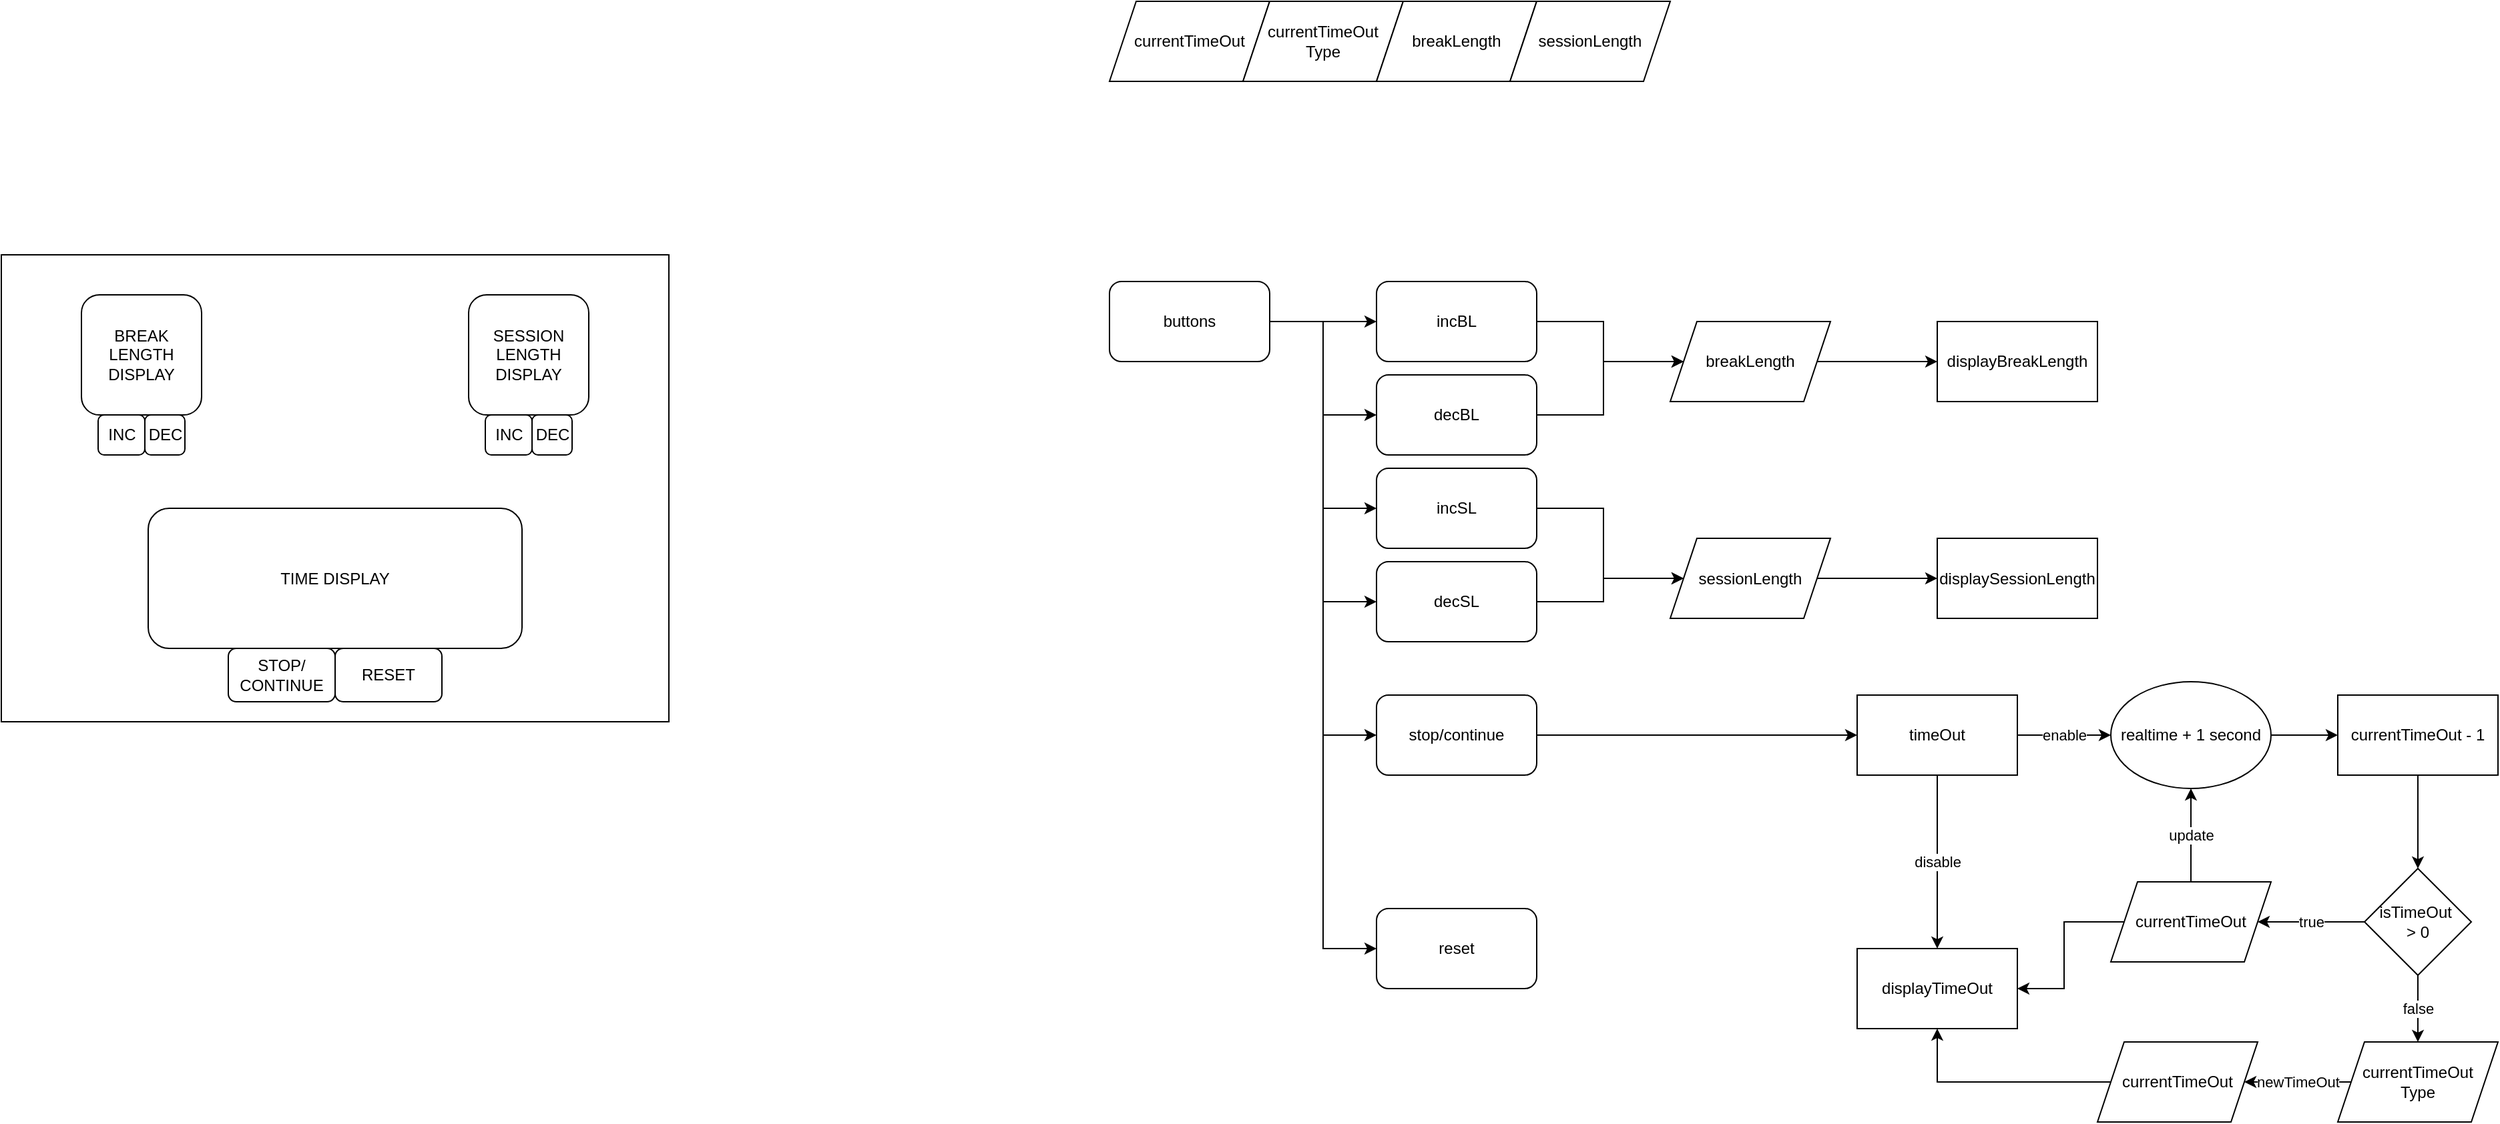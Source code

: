 <mxfile version="27.0.5">
  <diagram name="Page-1" id="yDsHuG096jvlD2axOiCL">
    <mxGraphModel dx="843" dy="588" grid="1" gridSize="10" guides="1" tooltips="1" connect="1" arrows="1" fold="1" page="1" pageScale="1" pageWidth="850" pageHeight="1100" math="0" shadow="0">
      <root>
        <mxCell id="0" />
        <mxCell id="1" parent="0" />
        <mxCell id="oN_iDVAgGQEhPIbZK6y7-1" value="" style="rounded=0;whiteSpace=wrap;html=1;" vertex="1" parent="1">
          <mxGeometry x="270" y="400" width="500" height="350" as="geometry" />
        </mxCell>
        <mxCell id="oN_iDVAgGQEhPIbZK6y7-2" value="TIME DISPLAY" style="rounded=1;whiteSpace=wrap;html=1;" vertex="1" parent="1">
          <mxGeometry x="380" y="590" width="280" height="105" as="geometry" />
        </mxCell>
        <mxCell id="oN_iDVAgGQEhPIbZK6y7-4" value="BREAK LENGTH DISPLAY" style="rounded=1;whiteSpace=wrap;html=1;" vertex="1" parent="1">
          <mxGeometry x="330" y="430" width="90" height="90" as="geometry" />
        </mxCell>
        <mxCell id="oN_iDVAgGQEhPIbZK6y7-5" value="SESSION LENGTH DISPLAY" style="rounded=1;whiteSpace=wrap;html=1;" vertex="1" parent="1">
          <mxGeometry x="620" y="430" width="90" height="90" as="geometry" />
        </mxCell>
        <mxCell id="oN_iDVAgGQEhPIbZK6y7-6" value="STOP/&lt;div&gt;CONTINUE&lt;/div&gt;" style="rounded=1;whiteSpace=wrap;html=1;" vertex="1" parent="1">
          <mxGeometry x="440" y="695" width="80" height="40" as="geometry" />
        </mxCell>
        <mxCell id="oN_iDVAgGQEhPIbZK6y7-7" value="RESET" style="rounded=1;whiteSpace=wrap;html=1;" vertex="1" parent="1">
          <mxGeometry x="520" y="695" width="80" height="40" as="geometry" />
        </mxCell>
        <mxCell id="oN_iDVAgGQEhPIbZK6y7-8" value="INC" style="rounded=1;whiteSpace=wrap;html=1;" vertex="1" parent="1">
          <mxGeometry x="342.5" y="520" width="35" height="30" as="geometry" />
        </mxCell>
        <mxCell id="oN_iDVAgGQEhPIbZK6y7-9" value="DEC" style="rounded=1;whiteSpace=wrap;html=1;" vertex="1" parent="1">
          <mxGeometry x="377.5" y="520" width="30" height="30" as="geometry" />
        </mxCell>
        <mxCell id="oN_iDVAgGQEhPIbZK6y7-10" value="DEC" style="rounded=1;whiteSpace=wrap;html=1;" vertex="1" parent="1">
          <mxGeometry x="667.5" y="520" width="30" height="30" as="geometry" />
        </mxCell>
        <mxCell id="oN_iDVAgGQEhPIbZK6y7-11" value="INC" style="rounded=1;whiteSpace=wrap;html=1;" vertex="1" parent="1">
          <mxGeometry x="632.5" y="520" width="35" height="30" as="geometry" />
        </mxCell>
        <mxCell id="oN_iDVAgGQEhPIbZK6y7-12" value="currentTimeOut" style="shape=parallelogram;perimeter=parallelogramPerimeter;whiteSpace=wrap;html=1;fixedSize=1;" vertex="1" parent="1">
          <mxGeometry x="1100" y="210" width="120" height="60" as="geometry" />
        </mxCell>
        <mxCell id="oN_iDVAgGQEhPIbZK6y7-13" value="currentTimeOut&lt;div&gt;Type&lt;/div&gt;" style="shape=parallelogram;perimeter=parallelogramPerimeter;whiteSpace=wrap;html=1;fixedSize=1;" vertex="1" parent="1">
          <mxGeometry x="1200" y="210" width="120" height="60" as="geometry" />
        </mxCell>
        <mxCell id="oN_iDVAgGQEhPIbZK6y7-15" value="breakLength" style="shape=parallelogram;perimeter=parallelogramPerimeter;whiteSpace=wrap;html=1;fixedSize=1;" vertex="1" parent="1">
          <mxGeometry x="1300" y="210" width="120" height="60" as="geometry" />
        </mxCell>
        <mxCell id="oN_iDVAgGQEhPIbZK6y7-16" value="sessionLength" style="shape=parallelogram;perimeter=parallelogramPerimeter;whiteSpace=wrap;html=1;fixedSize=1;" vertex="1" parent="1">
          <mxGeometry x="1400" y="210" width="120" height="60" as="geometry" />
        </mxCell>
        <mxCell id="oN_iDVAgGQEhPIbZK6y7-23" value="" style="edgeStyle=orthogonalEdgeStyle;rounded=0;orthogonalLoop=1;jettySize=auto;html=1;" edge="1" parent="1" source="oN_iDVAgGQEhPIbZK6y7-21" target="oN_iDVAgGQEhPIbZK6y7-22">
          <mxGeometry relative="1" as="geometry" />
        </mxCell>
        <mxCell id="oN_iDVAgGQEhPIbZK6y7-27" style="edgeStyle=orthogonalEdgeStyle;rounded=0;orthogonalLoop=1;jettySize=auto;html=1;entryX=0;entryY=0.5;entryDx=0;entryDy=0;" edge="1" parent="1" source="oN_iDVAgGQEhPIbZK6y7-21" target="oN_iDVAgGQEhPIbZK6y7-24">
          <mxGeometry relative="1" as="geometry" />
        </mxCell>
        <mxCell id="oN_iDVAgGQEhPIbZK6y7-28" style="edgeStyle=orthogonalEdgeStyle;rounded=0;orthogonalLoop=1;jettySize=auto;html=1;entryX=0;entryY=0.5;entryDx=0;entryDy=0;" edge="1" parent="1" source="oN_iDVAgGQEhPIbZK6y7-21" target="oN_iDVAgGQEhPIbZK6y7-25">
          <mxGeometry relative="1" as="geometry" />
        </mxCell>
        <mxCell id="oN_iDVAgGQEhPIbZK6y7-29" style="edgeStyle=orthogonalEdgeStyle;rounded=0;orthogonalLoop=1;jettySize=auto;html=1;entryX=0;entryY=0.5;entryDx=0;entryDy=0;" edge="1" parent="1" source="oN_iDVAgGQEhPIbZK6y7-21" target="oN_iDVAgGQEhPIbZK6y7-26">
          <mxGeometry relative="1" as="geometry" />
        </mxCell>
        <mxCell id="oN_iDVAgGQEhPIbZK6y7-44" style="edgeStyle=orthogonalEdgeStyle;rounded=0;orthogonalLoop=1;jettySize=auto;html=1;entryX=0;entryY=0.5;entryDx=0;entryDy=0;" edge="1" parent="1" source="oN_iDVAgGQEhPIbZK6y7-21" target="oN_iDVAgGQEhPIbZK6y7-42">
          <mxGeometry relative="1" as="geometry" />
        </mxCell>
        <mxCell id="oN_iDVAgGQEhPIbZK6y7-45" style="edgeStyle=orthogonalEdgeStyle;rounded=0;orthogonalLoop=1;jettySize=auto;html=1;entryX=0;entryY=0.5;entryDx=0;entryDy=0;" edge="1" parent="1" source="oN_iDVAgGQEhPIbZK6y7-21" target="oN_iDVAgGQEhPIbZK6y7-43">
          <mxGeometry relative="1" as="geometry" />
        </mxCell>
        <mxCell id="oN_iDVAgGQEhPIbZK6y7-21" value="buttons" style="rounded=1;whiteSpace=wrap;html=1;" vertex="1" parent="1">
          <mxGeometry x="1100" y="420" width="120" height="60" as="geometry" />
        </mxCell>
        <mxCell id="oN_iDVAgGQEhPIbZK6y7-31" style="edgeStyle=orthogonalEdgeStyle;rounded=0;orthogonalLoop=1;jettySize=auto;html=1;exitX=1;exitY=0.5;exitDx=0;exitDy=0;entryX=0;entryY=0.5;entryDx=0;entryDy=0;" edge="1" parent="1" source="oN_iDVAgGQEhPIbZK6y7-22" target="oN_iDVAgGQEhPIbZK6y7-30">
          <mxGeometry relative="1" as="geometry" />
        </mxCell>
        <mxCell id="oN_iDVAgGQEhPIbZK6y7-22" value="incBL" style="rounded=1;whiteSpace=wrap;html=1;" vertex="1" parent="1">
          <mxGeometry x="1300" y="420" width="120" height="60" as="geometry" />
        </mxCell>
        <mxCell id="oN_iDVAgGQEhPIbZK6y7-33" style="edgeStyle=orthogonalEdgeStyle;rounded=0;orthogonalLoop=1;jettySize=auto;html=1;entryX=0;entryY=0.5;entryDx=0;entryDy=0;" edge="1" parent="1" source="oN_iDVAgGQEhPIbZK6y7-24" target="oN_iDVAgGQEhPIbZK6y7-30">
          <mxGeometry relative="1" as="geometry" />
        </mxCell>
        <mxCell id="oN_iDVAgGQEhPIbZK6y7-24" value="decBL" style="rounded=1;whiteSpace=wrap;html=1;" vertex="1" parent="1">
          <mxGeometry x="1300" y="490" width="120" height="60" as="geometry" />
        </mxCell>
        <mxCell id="oN_iDVAgGQEhPIbZK6y7-39" style="edgeStyle=orthogonalEdgeStyle;rounded=0;orthogonalLoop=1;jettySize=auto;html=1;entryX=0;entryY=0.5;entryDx=0;entryDy=0;" edge="1" parent="1" source="oN_iDVAgGQEhPIbZK6y7-25" target="oN_iDVAgGQEhPIbZK6y7-37">
          <mxGeometry relative="1" as="geometry" />
        </mxCell>
        <mxCell id="oN_iDVAgGQEhPIbZK6y7-25" value="incSL" style="rounded=1;whiteSpace=wrap;html=1;" vertex="1" parent="1">
          <mxGeometry x="1300" y="560" width="120" height="60" as="geometry" />
        </mxCell>
        <mxCell id="oN_iDVAgGQEhPIbZK6y7-41" style="edgeStyle=orthogonalEdgeStyle;rounded=0;orthogonalLoop=1;jettySize=auto;html=1;entryX=0;entryY=0.5;entryDx=0;entryDy=0;" edge="1" parent="1" source="oN_iDVAgGQEhPIbZK6y7-26" target="oN_iDVAgGQEhPIbZK6y7-37">
          <mxGeometry relative="1" as="geometry" />
        </mxCell>
        <mxCell id="oN_iDVAgGQEhPIbZK6y7-26" value="decSL" style="rounded=1;whiteSpace=wrap;html=1;" vertex="1" parent="1">
          <mxGeometry x="1300" y="630" width="120" height="60" as="geometry" />
        </mxCell>
        <mxCell id="oN_iDVAgGQEhPIbZK6y7-35" value="" style="edgeStyle=orthogonalEdgeStyle;rounded=0;orthogonalLoop=1;jettySize=auto;html=1;" edge="1" parent="1" source="oN_iDVAgGQEhPIbZK6y7-30" target="oN_iDVAgGQEhPIbZK6y7-34">
          <mxGeometry relative="1" as="geometry" />
        </mxCell>
        <mxCell id="oN_iDVAgGQEhPIbZK6y7-30" value="breakLength" style="shape=parallelogram;perimeter=parallelogramPerimeter;whiteSpace=wrap;html=1;fixedSize=1;" vertex="1" parent="1">
          <mxGeometry x="1520" y="450" width="120" height="60" as="geometry" />
        </mxCell>
        <mxCell id="oN_iDVAgGQEhPIbZK6y7-34" value="displayBreakLength" style="whiteSpace=wrap;html=1;" vertex="1" parent="1">
          <mxGeometry x="1720" y="450" width="120" height="60" as="geometry" />
        </mxCell>
        <mxCell id="oN_iDVAgGQEhPIbZK6y7-36" value="" style="edgeStyle=orthogonalEdgeStyle;rounded=0;orthogonalLoop=1;jettySize=auto;html=1;" edge="1" source="oN_iDVAgGQEhPIbZK6y7-37" target="oN_iDVAgGQEhPIbZK6y7-38" parent="1">
          <mxGeometry relative="1" as="geometry" />
        </mxCell>
        <mxCell id="oN_iDVAgGQEhPIbZK6y7-37" value="sessionLength" style="shape=parallelogram;perimeter=parallelogramPerimeter;whiteSpace=wrap;html=1;fixedSize=1;" vertex="1" parent="1">
          <mxGeometry x="1520" y="612.5" width="120" height="60" as="geometry" />
        </mxCell>
        <mxCell id="oN_iDVAgGQEhPIbZK6y7-38" value="displaySessionLength" style="whiteSpace=wrap;html=1;" vertex="1" parent="1">
          <mxGeometry x="1720" y="612.5" width="120" height="60" as="geometry" />
        </mxCell>
        <mxCell id="oN_iDVAgGQEhPIbZK6y7-62" style="edgeStyle=orthogonalEdgeStyle;rounded=0;orthogonalLoop=1;jettySize=auto;html=1;entryX=0;entryY=0.5;entryDx=0;entryDy=0;" edge="1" parent="1" source="oN_iDVAgGQEhPIbZK6y7-42" target="oN_iDVAgGQEhPIbZK6y7-46">
          <mxGeometry relative="1" as="geometry" />
        </mxCell>
        <mxCell id="oN_iDVAgGQEhPIbZK6y7-42" value="stop/continue" style="rounded=1;whiteSpace=wrap;html=1;" vertex="1" parent="1">
          <mxGeometry x="1300" y="730" width="120" height="60" as="geometry" />
        </mxCell>
        <mxCell id="oN_iDVAgGQEhPIbZK6y7-43" value="reset" style="rounded=1;whiteSpace=wrap;html=1;" vertex="1" parent="1">
          <mxGeometry x="1300" y="890" width="120" height="60" as="geometry" />
        </mxCell>
        <mxCell id="oN_iDVAgGQEhPIbZK6y7-48" value="enable" style="edgeStyle=orthogonalEdgeStyle;rounded=0;orthogonalLoop=1;jettySize=auto;html=1;entryX=0;entryY=0.5;entryDx=0;entryDy=0;" edge="1" parent="1" source="oN_iDVAgGQEhPIbZK6y7-46" target="oN_iDVAgGQEhPIbZK6y7-52">
          <mxGeometry relative="1" as="geometry">
            <mxPoint x="1860" y="760" as="targetPoint" />
          </mxGeometry>
        </mxCell>
        <mxCell id="oN_iDVAgGQEhPIbZK6y7-50" value="disable" style="edgeStyle=orthogonalEdgeStyle;rounded=0;orthogonalLoop=1;jettySize=auto;html=1;" edge="1" parent="1" source="oN_iDVAgGQEhPIbZK6y7-46" target="oN_iDVAgGQEhPIbZK6y7-49">
          <mxGeometry relative="1" as="geometry" />
        </mxCell>
        <mxCell id="oN_iDVAgGQEhPIbZK6y7-46" value="timeOut" style="whiteSpace=wrap;html=1;" vertex="1" parent="1">
          <mxGeometry x="1660" y="730" width="120" height="60" as="geometry" />
        </mxCell>
        <mxCell id="oN_iDVAgGQEhPIbZK6y7-49" value="displayTimeOut" style="whiteSpace=wrap;html=1;" vertex="1" parent="1">
          <mxGeometry x="1660" y="920" width="120" height="60" as="geometry" />
        </mxCell>
        <mxCell id="oN_iDVAgGQEhPIbZK6y7-66" value="" style="edgeStyle=orthogonalEdgeStyle;rounded=0;orthogonalLoop=1;jettySize=auto;html=1;" edge="1" parent="1" source="oN_iDVAgGQEhPIbZK6y7-51" target="oN_iDVAgGQEhPIbZK6y7-65">
          <mxGeometry relative="1" as="geometry" />
        </mxCell>
        <mxCell id="oN_iDVAgGQEhPIbZK6y7-51" value="currentTimeOut - 1" style="whiteSpace=wrap;html=1;" vertex="1" parent="1">
          <mxGeometry x="2020" y="730" width="120" height="60" as="geometry" />
        </mxCell>
        <mxCell id="oN_iDVAgGQEhPIbZK6y7-53" value="" style="edgeStyle=orthogonalEdgeStyle;rounded=0;orthogonalLoop=1;jettySize=auto;html=1;" edge="1" parent="1" source="oN_iDVAgGQEhPIbZK6y7-52" target="oN_iDVAgGQEhPIbZK6y7-51">
          <mxGeometry relative="1" as="geometry" />
        </mxCell>
        <mxCell id="oN_iDVAgGQEhPIbZK6y7-52" value="realtime + 1 second" style="ellipse;whiteSpace=wrap;html=1;" vertex="1" parent="1">
          <mxGeometry x="1850" y="720" width="120" height="80" as="geometry" />
        </mxCell>
        <mxCell id="oN_iDVAgGQEhPIbZK6y7-70" value="true" style="edgeStyle=orthogonalEdgeStyle;rounded=0;orthogonalLoop=1;jettySize=auto;html=1;" edge="1" parent="1" source="oN_iDVAgGQEhPIbZK6y7-65" target="oN_iDVAgGQEhPIbZK6y7-69">
          <mxGeometry relative="1" as="geometry" />
        </mxCell>
        <mxCell id="oN_iDVAgGQEhPIbZK6y7-73" value="false" style="edgeStyle=orthogonalEdgeStyle;rounded=0;orthogonalLoop=1;jettySize=auto;html=1;" edge="1" parent="1" source="oN_iDVAgGQEhPIbZK6y7-65" target="oN_iDVAgGQEhPIbZK6y7-72">
          <mxGeometry relative="1" as="geometry" />
        </mxCell>
        <mxCell id="oN_iDVAgGQEhPIbZK6y7-65" value="isTimeOut&amp;nbsp;&lt;div&gt;&amp;gt; 0&lt;/div&gt;" style="rhombus;whiteSpace=wrap;html=1;" vertex="1" parent="1">
          <mxGeometry x="2040" y="860" width="80" height="80" as="geometry" />
        </mxCell>
        <mxCell id="oN_iDVAgGQEhPIbZK6y7-71" value="update" style="edgeStyle=orthogonalEdgeStyle;rounded=0;orthogonalLoop=1;jettySize=auto;html=1;entryX=0.5;entryY=1;entryDx=0;entryDy=0;" edge="1" parent="1" source="oN_iDVAgGQEhPIbZK6y7-69" target="oN_iDVAgGQEhPIbZK6y7-52">
          <mxGeometry relative="1" as="geometry">
            <Array as="points">
              <mxPoint x="1910" y="840" />
              <mxPoint x="1910" y="840" />
            </Array>
          </mxGeometry>
        </mxCell>
        <mxCell id="oN_iDVAgGQEhPIbZK6y7-77" style="edgeStyle=orthogonalEdgeStyle;rounded=0;orthogonalLoop=1;jettySize=auto;html=1;entryX=1;entryY=0.5;entryDx=0;entryDy=0;" edge="1" parent="1" source="oN_iDVAgGQEhPIbZK6y7-69" target="oN_iDVAgGQEhPIbZK6y7-49">
          <mxGeometry relative="1" as="geometry" />
        </mxCell>
        <mxCell id="oN_iDVAgGQEhPIbZK6y7-69" value="currentTimeOut" style="shape=parallelogram;perimeter=parallelogramPerimeter;whiteSpace=wrap;html=1;fixedSize=1;" vertex="1" parent="1">
          <mxGeometry x="1850" y="870" width="120" height="60" as="geometry" />
        </mxCell>
        <mxCell id="oN_iDVAgGQEhPIbZK6y7-75" value="newTimeOut" style="edgeStyle=orthogonalEdgeStyle;rounded=0;orthogonalLoop=1;jettySize=auto;html=1;" edge="1" parent="1" source="oN_iDVAgGQEhPIbZK6y7-72" target="oN_iDVAgGQEhPIbZK6y7-74">
          <mxGeometry relative="1" as="geometry" />
        </mxCell>
        <mxCell id="oN_iDVAgGQEhPIbZK6y7-72" value="currentTimeOut&lt;div&gt;Type&lt;/div&gt;" style="shape=parallelogram;perimeter=parallelogramPerimeter;whiteSpace=wrap;html=1;fixedSize=1;" vertex="1" parent="1">
          <mxGeometry x="2020" y="990" width="120" height="60" as="geometry" />
        </mxCell>
        <mxCell id="oN_iDVAgGQEhPIbZK6y7-76" style="edgeStyle=orthogonalEdgeStyle;rounded=0;orthogonalLoop=1;jettySize=auto;html=1;entryX=0.5;entryY=1;entryDx=0;entryDy=0;" edge="1" parent="1" source="oN_iDVAgGQEhPIbZK6y7-74" target="oN_iDVAgGQEhPIbZK6y7-49">
          <mxGeometry relative="1" as="geometry" />
        </mxCell>
        <mxCell id="oN_iDVAgGQEhPIbZK6y7-74" value="currentTimeOut" style="shape=parallelogram;perimeter=parallelogramPerimeter;whiteSpace=wrap;html=1;fixedSize=1;" vertex="1" parent="1">
          <mxGeometry x="1840" y="990" width="120" height="60" as="geometry" />
        </mxCell>
      </root>
    </mxGraphModel>
  </diagram>
</mxfile>

